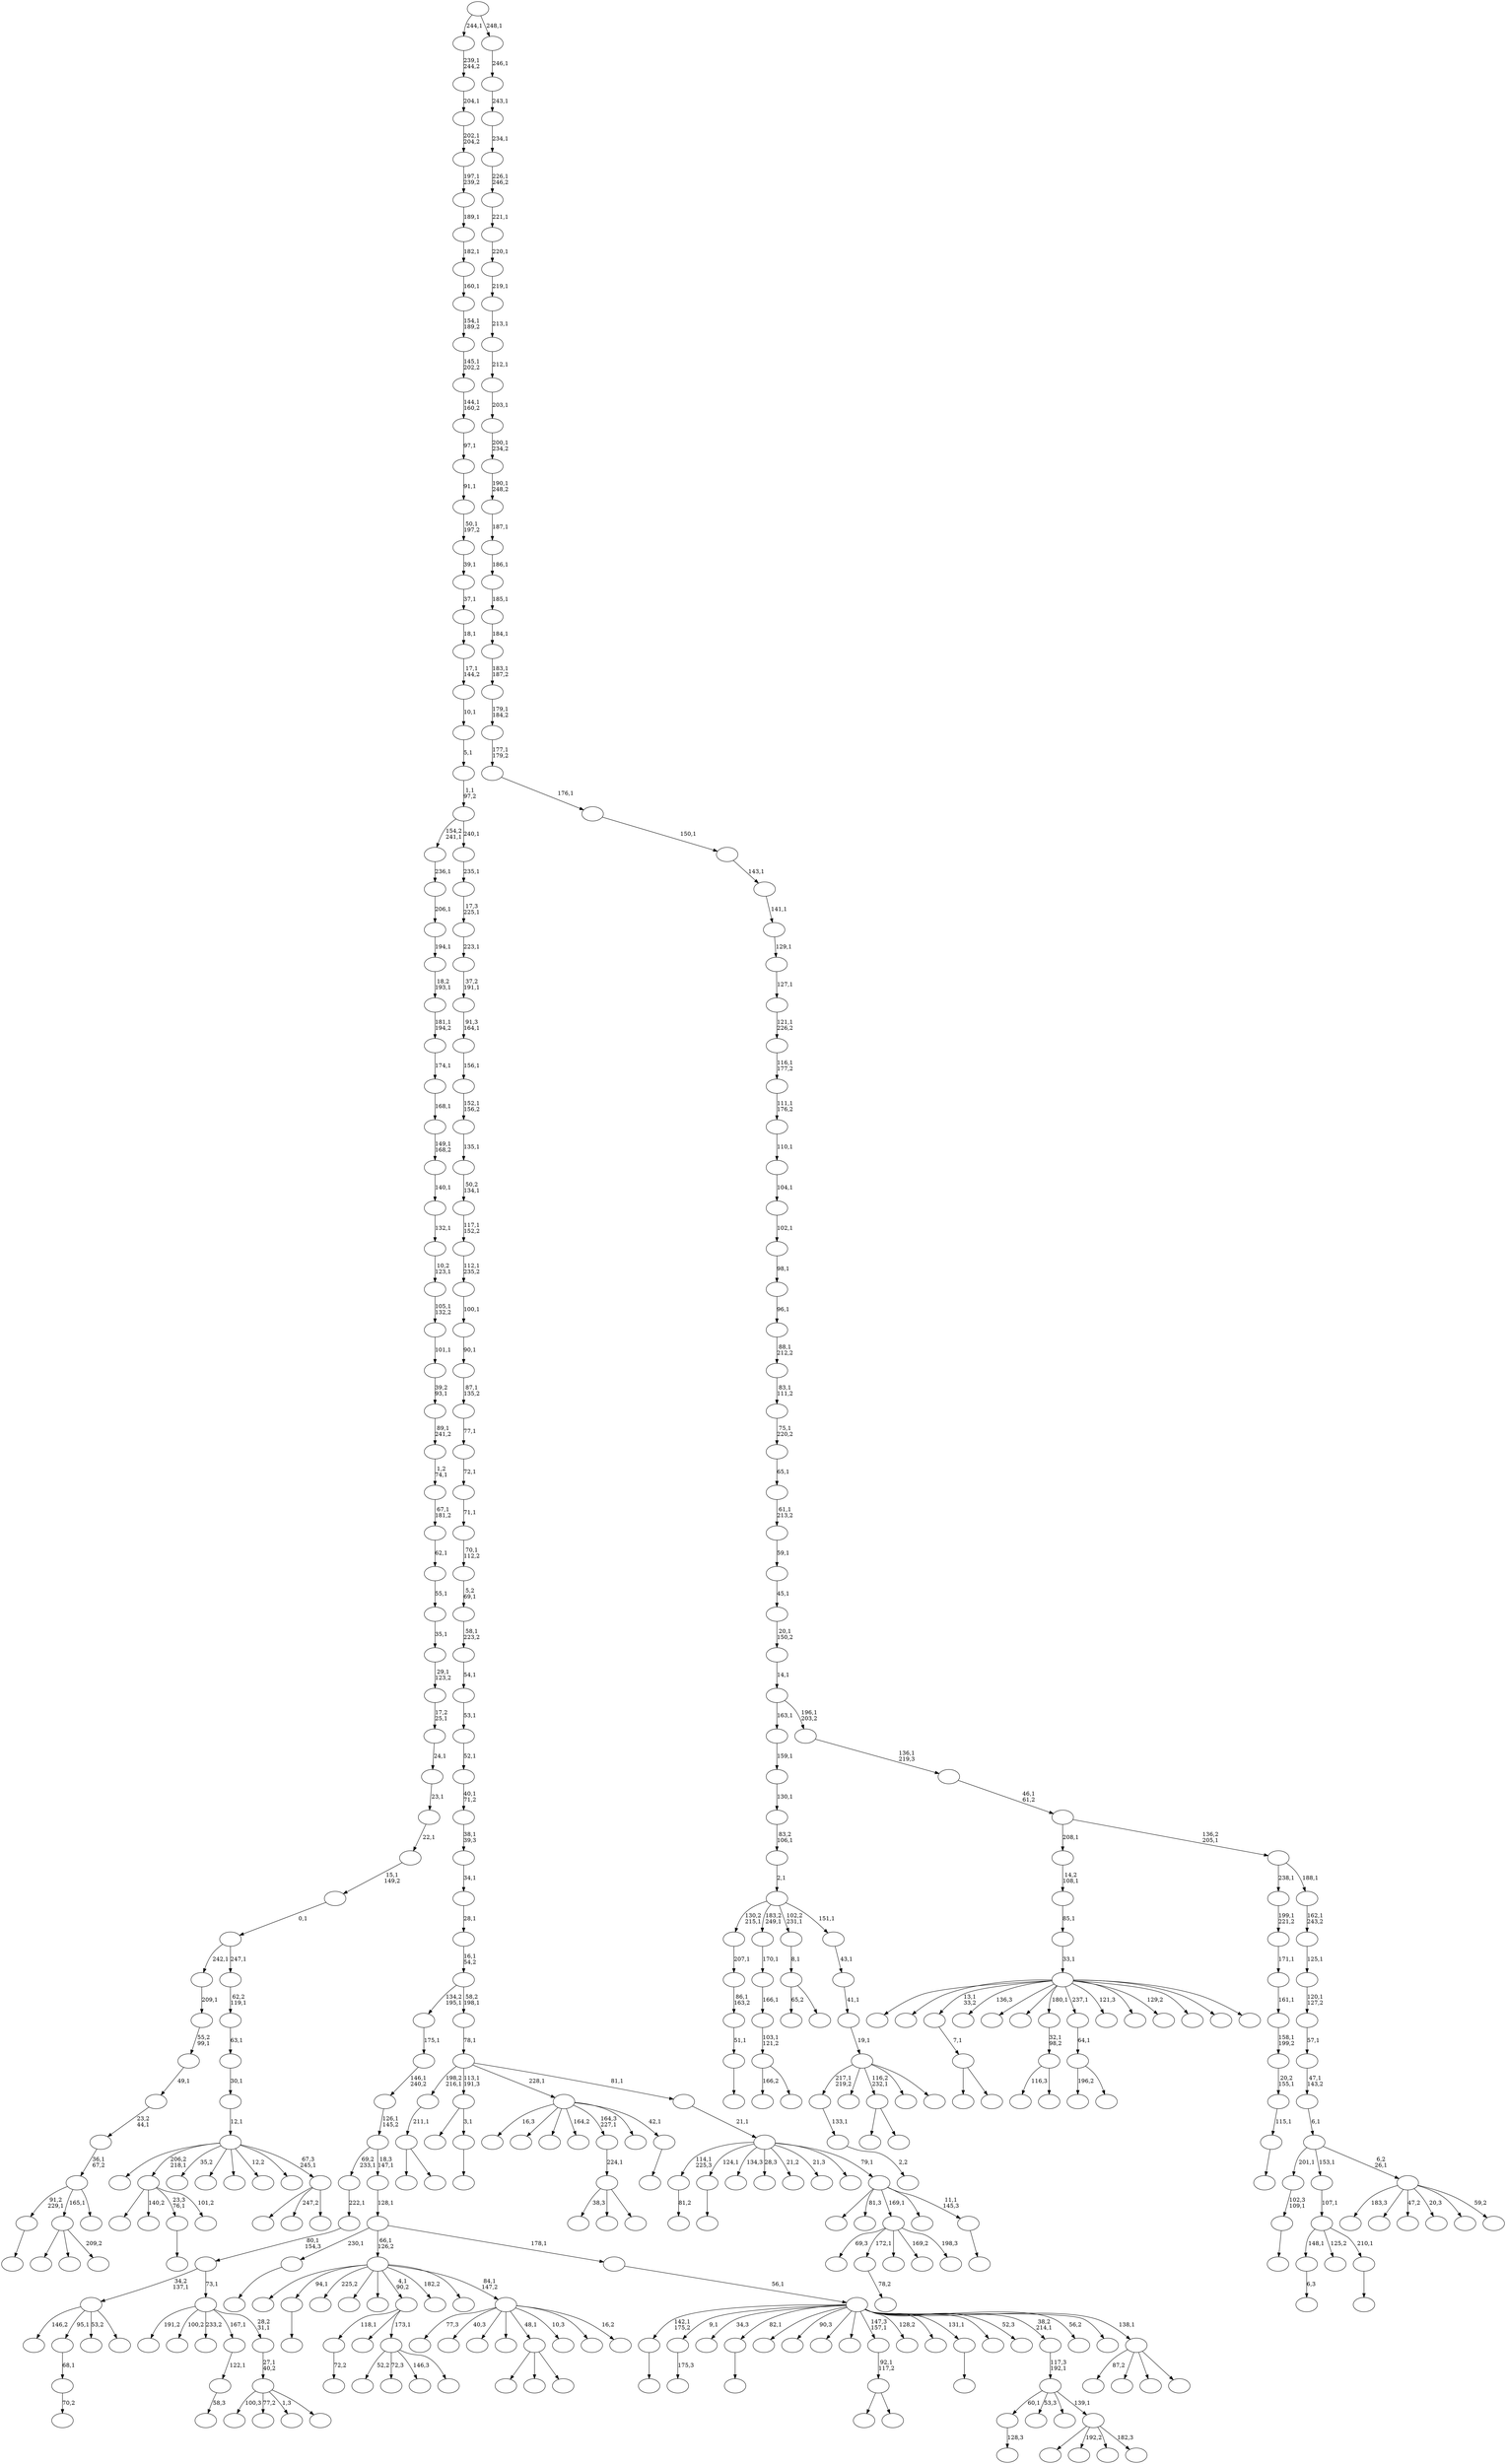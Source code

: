digraph T {
	400 [label=""]
	399 [label=""]
	398 [label=""]
	397 [label=""]
	396 [label=""]
	395 [label=""]
	394 [label=""]
	393 [label=""]
	392 [label=""]
	391 [label=""]
	390 [label=""]
	389 [label=""]
	388 [label=""]
	387 [label=""]
	386 [label=""]
	385 [label=""]
	384 [label=""]
	383 [label=""]
	382 [label=""]
	381 [label=""]
	380 [label=""]
	379 [label=""]
	378 [label=""]
	377 [label=""]
	376 [label=""]
	375 [label=""]
	374 [label=""]
	373 [label=""]
	372 [label=""]
	371 [label=""]
	370 [label=""]
	369 [label=""]
	368 [label=""]
	367 [label=""]
	366 [label=""]
	365 [label=""]
	364 [label=""]
	363 [label=""]
	362 [label=""]
	361 [label=""]
	360 [label=""]
	359 [label=""]
	358 [label=""]
	357 [label=""]
	356 [label=""]
	355 [label=""]
	354 [label=""]
	353 [label=""]
	352 [label=""]
	351 [label=""]
	350 [label=""]
	349 [label=""]
	348 [label=""]
	347 [label=""]
	346 [label=""]
	345 [label=""]
	344 [label=""]
	343 [label=""]
	342 [label=""]
	341 [label=""]
	340 [label=""]
	339 [label=""]
	338 [label=""]
	337 [label=""]
	336 [label=""]
	335 [label=""]
	334 [label=""]
	333 [label=""]
	332 [label=""]
	331 [label=""]
	330 [label=""]
	329 [label=""]
	328 [label=""]
	327 [label=""]
	326 [label=""]
	325 [label=""]
	324 [label=""]
	323 [label=""]
	322 [label=""]
	321 [label=""]
	320 [label=""]
	319 [label=""]
	318 [label=""]
	317 [label=""]
	316 [label=""]
	315 [label=""]
	314 [label=""]
	313 [label=""]
	312 [label=""]
	311 [label=""]
	310 [label=""]
	309 [label=""]
	308 [label=""]
	307 [label=""]
	306 [label=""]
	305 [label=""]
	304 [label=""]
	303 [label=""]
	302 [label=""]
	301 [label=""]
	300 [label=""]
	299 [label=""]
	298 [label=""]
	297 [label=""]
	296 [label=""]
	295 [label=""]
	294 [label=""]
	293 [label=""]
	292 [label=""]
	291 [label=""]
	290 [label=""]
	289 [label=""]
	288 [label=""]
	287 [label=""]
	286 [label=""]
	285 [label=""]
	284 [label=""]
	283 [label=""]
	282 [label=""]
	281 [label=""]
	280 [label=""]
	279 [label=""]
	278 [label=""]
	277 [label=""]
	276 [label=""]
	275 [label=""]
	274 [label=""]
	273 [label=""]
	272 [label=""]
	271 [label=""]
	270 [label=""]
	269 [label=""]
	268 [label=""]
	267 [label=""]
	266 [label=""]
	265 [label=""]
	264 [label=""]
	263 [label=""]
	262 [label=""]
	261 [label=""]
	260 [label=""]
	259 [label=""]
	258 [label=""]
	257 [label=""]
	256 [label=""]
	255 [label=""]
	254 [label=""]
	253 [label=""]
	252 [label=""]
	251 [label=""]
	250 [label=""]
	249 [label=""]
	248 [label=""]
	247 [label=""]
	246 [label=""]
	245 [label=""]
	244 [label=""]
	243 [label=""]
	242 [label=""]
	241 [label=""]
	240 [label=""]
	239 [label=""]
	238 [label=""]
	237 [label=""]
	236 [label=""]
	235 [label=""]
	234 [label=""]
	233 [label=""]
	232 [label=""]
	231 [label=""]
	230 [label=""]
	229 [label=""]
	228 [label=""]
	227 [label=""]
	226 [label=""]
	225 [label=""]
	224 [label=""]
	223 [label=""]
	222 [label=""]
	221 [label=""]
	220 [label=""]
	219 [label=""]
	218 [label=""]
	217 [label=""]
	216 [label=""]
	215 [label=""]
	214 [label=""]
	213 [label=""]
	212 [label=""]
	211 [label=""]
	210 [label=""]
	209 [label=""]
	208 [label=""]
	207 [label=""]
	206 [label=""]
	205 [label=""]
	204 [label=""]
	203 [label=""]
	202 [label=""]
	201 [label=""]
	200 [label=""]
	199 [label=""]
	198 [label=""]
	197 [label=""]
	196 [label=""]
	195 [label=""]
	194 [label=""]
	193 [label=""]
	192 [label=""]
	191 [label=""]
	190 [label=""]
	189 [label=""]
	188 [label=""]
	187 [label=""]
	186 [label=""]
	185 [label=""]
	184 [label=""]
	183 [label=""]
	182 [label=""]
	181 [label=""]
	180 [label=""]
	179 [label=""]
	178 [label=""]
	177 [label=""]
	176 [label=""]
	175 [label=""]
	174 [label=""]
	173 [label=""]
	172 [label=""]
	171 [label=""]
	170 [label=""]
	169 [label=""]
	168 [label=""]
	167 [label=""]
	166 [label=""]
	165 [label=""]
	164 [label=""]
	163 [label=""]
	162 [label=""]
	161 [label=""]
	160 [label=""]
	159 [label=""]
	158 [label=""]
	157 [label=""]
	156 [label=""]
	155 [label=""]
	154 [label=""]
	153 [label=""]
	152 [label=""]
	151 [label=""]
	150 [label=""]
	149 [label=""]
	148 [label=""]
	147 [label=""]
	146 [label=""]
	145 [label=""]
	144 [label=""]
	143 [label=""]
	142 [label=""]
	141 [label=""]
	140 [label=""]
	139 [label=""]
	138 [label=""]
	137 [label=""]
	136 [label=""]
	135 [label=""]
	134 [label=""]
	133 [label=""]
	132 [label=""]
	131 [label=""]
	130 [label=""]
	129 [label=""]
	128 [label=""]
	127 [label=""]
	126 [label=""]
	125 [label=""]
	124 [label=""]
	123 [label=""]
	122 [label=""]
	121 [label=""]
	120 [label=""]
	119 [label=""]
	118 [label=""]
	117 [label=""]
	116 [label=""]
	115 [label=""]
	114 [label=""]
	113 [label=""]
	112 [label=""]
	111 [label=""]
	110 [label=""]
	109 [label=""]
	108 [label=""]
	107 [label=""]
	106 [label=""]
	105 [label=""]
	104 [label=""]
	103 [label=""]
	102 [label=""]
	101 [label=""]
	100 [label=""]
	99 [label=""]
	98 [label=""]
	97 [label=""]
	96 [label=""]
	95 [label=""]
	94 [label=""]
	93 [label=""]
	92 [label=""]
	91 [label=""]
	90 [label=""]
	89 [label=""]
	88 [label=""]
	87 [label=""]
	86 [label=""]
	85 [label=""]
	84 [label=""]
	83 [label=""]
	82 [label=""]
	81 [label=""]
	80 [label=""]
	79 [label=""]
	78 [label=""]
	77 [label=""]
	76 [label=""]
	75 [label=""]
	74 [label=""]
	73 [label=""]
	72 [label=""]
	71 [label=""]
	70 [label=""]
	69 [label=""]
	68 [label=""]
	67 [label=""]
	66 [label=""]
	65 [label=""]
	64 [label=""]
	63 [label=""]
	62 [label=""]
	61 [label=""]
	60 [label=""]
	59 [label=""]
	58 [label=""]
	57 [label=""]
	56 [label=""]
	55 [label=""]
	54 [label=""]
	53 [label=""]
	52 [label=""]
	51 [label=""]
	50 [label=""]
	49 [label=""]
	48 [label=""]
	47 [label=""]
	46 [label=""]
	45 [label=""]
	44 [label=""]
	43 [label=""]
	42 [label=""]
	41 [label=""]
	40 [label=""]
	39 [label=""]
	38 [label=""]
	37 [label=""]
	36 [label=""]
	35 [label=""]
	34 [label=""]
	33 [label=""]
	32 [label=""]
	31 [label=""]
	30 [label=""]
	29 [label=""]
	28 [label=""]
	27 [label=""]
	26 [label=""]
	25 [label=""]
	24 [label=""]
	23 [label=""]
	22 [label=""]
	21 [label=""]
	20 [label=""]
	19 [label=""]
	18 [label=""]
	17 [label=""]
	16 [label=""]
	15 [label=""]
	14 [label=""]
	13 [label=""]
	12 [label=""]
	11 [label=""]
	10 [label=""]
	9 [label=""]
	8 [label=""]
	7 [label=""]
	6 [label=""]
	5 [label=""]
	4 [label=""]
	3 [label=""]
	2 [label=""]
	1 [label=""]
	0 [label=""]
	399 -> 400 [label=""]
	397 -> 398 [label=""]
	396 -> 397 [label="51,1"]
	395 -> 396 [label="86,1\n163,2"]
	394 -> 395 [label="207,1"]
	386 -> 387 [label="6,3"]
	380 -> 381 [label=""]
	379 -> 380 [label="115,1"]
	378 -> 379 [label="20,2\n155,1"]
	377 -> 378 [label="158,1\n199,2"]
	376 -> 377 [label="161,1"]
	375 -> 376 [label="171,1"]
	374 -> 375 [label="199,1\n221,2"]
	372 -> 383 [label=""]
	372 -> 373 [label=""]
	371 -> 372 [label="7,1"]
	369 -> 370 [label="175,3"]
	366 -> 367 [label="128,3"]
	363 -> 364 [label="81,2"]
	360 -> 361 [label=""]
	345 -> 346 [label=""]
	343 -> 344 [label="72,2"]
	341 -> 342 [label=""]
	337 -> 338 [label="70,2"]
	336 -> 337 [label="68,1"]
	333 -> 334 [label=""]
	332 -> 333 [label="102,3\n109,1"]
	330 -> 331 [label=""]
	320 -> 321 [label=""]
	317 -> 392 [label=""]
	317 -> 365 [label=""]
	317 -> 318 [label="209,2"]
	303 -> 360 [label="91,2\n229,1"]
	303 -> 317 [label="165,1"]
	303 -> 304 [label=""]
	302 -> 303 [label="36,1\n67,2"]
	301 -> 302 [label="23,2\n44,1"]
	300 -> 301 [label="49,1"]
	299 -> 300 [label="55,2\n99,1"]
	298 -> 299 [label="209,1"]
	296 -> 297 [label="78,2"]
	294 -> 295 [label="2,2"]
	293 -> 294 [label="133,1"]
	287 -> 384 [label="166,2"]
	287 -> 288 [label=""]
	286 -> 287 [label="103,1\n121,2"]
	285 -> 286 [label="166,1"]
	284 -> 285 [label="170,1"]
	276 -> 357 [label="116,3"]
	276 -> 277 [label=""]
	275 -> 276 [label="32,1\n98,2"]
	273 -> 307 [label=""]
	273 -> 274 [label=""]
	272 -> 273 [label="92,1\n117,2"]
	270 -> 390 [label="65,2"]
	270 -> 271 [label=""]
	269 -> 270 [label="8,1"]
	267 -> 385 [label="38,3"]
	267 -> 326 [label=""]
	267 -> 268 [label=""]
	266 -> 267 [label="224,1"]
	263 -> 352 [label="52,2"]
	263 -> 349 [label="72,3"]
	263 -> 280 [label="146,3"]
	263 -> 264 [label=""]
	262 -> 343 [label="118,1"]
	262 -> 315 [label=""]
	262 -> 263 [label="173,1"]
	260 -> 348 [label=""]
	260 -> 328 [label="140,2"]
	260 -> 320 [label="23,3\n76,1"]
	260 -> 261 [label="101,2"]
	250 -> 309 [label="196,2"]
	250 -> 251 [label=""]
	249 -> 250 [label="64,1"]
	247 -> 248 [label="58,3"]
	246 -> 247 [label="122,1"]
	242 -> 312 [label=""]
	242 -> 243 [label=""]
	241 -> 242 [label="211,1"]
	234 -> 235 [label=""]
	232 -> 351 [label=""]
	232 -> 347 [label=""]
	232 -> 233 [label=""]
	230 -> 368 [label="69,3"]
	230 -> 296 [label="172,1"]
	230 -> 291 [label=""]
	230 -> 259 [label="169,2"]
	230 -> 231 [label="198,3"]
	226 -> 313 [label=""]
	226 -> 227 [label=""]
	219 -> 220 [label=""]
	218 -> 329 [label=""]
	218 -> 219 [label="3,1"]
	214 -> 355 [label="146,2"]
	214 -> 336 [label="95,1"]
	214 -> 281 [label="53,2"]
	214 -> 215 [label=""]
	209 -> 210 [label=""]
	203 -> 255 [label="100,3"]
	203 -> 223 [label="77,2"]
	203 -> 207 [label="1,3"]
	203 -> 204 [label=""]
	202 -> 203 [label="27,1\n40,2"]
	201 -> 340 [label="191,2"]
	201 -> 258 [label="100,2"]
	201 -> 252 [label="233,2"]
	201 -> 246 [label="167,1"]
	201 -> 202 [label="28,2\n31,1"]
	200 -> 214 [label="34,2\n137,1"]
	200 -> 201 [label="73,1"]
	199 -> 200 [label="80,1\n154,3"]
	198 -> 199 [label="222,1"]
	195 -> 196 [label=""]
	194 -> 386 [label="148,1"]
	194 -> 314 [label="125,2"]
	194 -> 195 [label="210,1"]
	193 -> 194 [label="107,1"]
	188 -> 189 [label=""]
	187 -> 362 [label="16,3"]
	187 -> 354 [label=""]
	187 -> 350 [label=""]
	187 -> 324 [label="164,2"]
	187 -> 266 [label="164,3\n227,1"]
	187 -> 206 [label=""]
	187 -> 188 [label="42,1"]
	184 -> 293 [label="217,1\n219,2"]
	184 -> 283 [label=""]
	184 -> 226 [label="116,2\n232,1"]
	184 -> 217 [label=""]
	184 -> 185 [label=""]
	183 -> 184 [label="19,1"]
	182 -> 183 [label="41,1"]
	181 -> 182 [label="43,1"]
	180 -> 394 [label="130,2\n215,1"]
	180 -> 284 [label="183,2\n249,1"]
	180 -> 269 [label="102,2\n231,1"]
	180 -> 181 [label="151,1"]
	179 -> 180 [label="2,1"]
	178 -> 179 [label="83,2\n106,1"]
	177 -> 178 [label="130,1"]
	176 -> 177 [label="159,1"]
	174 -> 389 [label=""]
	174 -> 359 [label="192,2"]
	174 -> 278 [label=""]
	174 -> 175 [label="182,3"]
	173 -> 366 [label="60,1"]
	173 -> 358 [label="53,3"]
	173 -> 254 [label=""]
	173 -> 174 [label="139,1"]
	172 -> 173 [label="117,3\n192,1"]
	168 -> 391 [label=""]
	168 -> 388 [label=""]
	168 -> 371 [label="13,1\n33,2"]
	168 -> 335 [label="136,3"]
	168 -> 323 [label=""]
	168 -> 310 [label=""]
	168 -> 275 [label="180,1"]
	168 -> 249 [label="237,1"]
	168 -> 239 [label="121,3"]
	168 -> 237 [label=""]
	168 -> 229 [label="129,2"]
	168 -> 225 [label=""]
	168 -> 221 [label=""]
	168 -> 169 [label=""]
	167 -> 168 [label="33,1"]
	166 -> 167 [label="85,1"]
	165 -> 166 [label="14,2\n108,1"]
	161 -> 327 [label="77,3"]
	161 -> 319 [label="40,3"]
	161 -> 292 [label=""]
	161 -> 265 [label=""]
	161 -> 232 [label="48,1"]
	161 -> 222 [label="10,3"]
	161 -> 171 [label=""]
	161 -> 162 [label="16,2"]
	160 -> 353 [label=""]
	160 -> 345 [label="94,1"]
	160 -> 339 [label="225,2"]
	160 -> 325 [label=""]
	160 -> 305 [label=""]
	160 -> 262 [label="4,1\n90,2"]
	160 -> 240 [label="182,2"]
	160 -> 190 [label=""]
	160 -> 161 [label="84,1\n147,2"]
	158 -> 393 [label=""]
	158 -> 290 [label="247,2"]
	158 -> 159 [label=""]
	157 -> 311 [label=""]
	157 -> 260 [label="206,2\n218,1"]
	157 -> 257 [label="35,2"]
	157 -> 245 [label=""]
	157 -> 212 [label=""]
	157 -> 205 [label="12,2"]
	157 -> 186 [label=""]
	157 -> 158 [label="67,3\n245,1"]
	156 -> 157 [label="12,1"]
	155 -> 156 [label="30,1"]
	154 -> 155 [label="63,1"]
	153 -> 154 [label="62,2\n119,1"]
	152 -> 298 [label="242,1"]
	152 -> 153 [label="247,1"]
	151 -> 152 [label="0,1"]
	150 -> 151 [label="15,1\n149,2"]
	149 -> 150 [label="22,1"]
	148 -> 149 [label="23,1"]
	147 -> 148 [label="24,1"]
	146 -> 147 [label="17,2\n25,1"]
	145 -> 146 [label="29,1\n123,2"]
	144 -> 145 [label="35,1"]
	143 -> 144 [label="55,1"]
	142 -> 143 [label="62,1"]
	141 -> 142 [label="67,1\n181,2"]
	140 -> 141 [label="1,2\n74,1"]
	139 -> 140 [label="89,1\n241,2"]
	138 -> 139 [label="39,2\n93,1"]
	137 -> 138 [label="101,1"]
	136 -> 137 [label="105,1\n132,2"]
	135 -> 136 [label="10,2\n123,1"]
	134 -> 135 [label="132,1"]
	133 -> 134 [label="140,1"]
	132 -> 133 [label="149,1\n168,2"]
	131 -> 132 [label="168,1"]
	130 -> 131 [label="174,1"]
	129 -> 130 [label="181,1\n194,2"]
	128 -> 129 [label="18,2\n193,1"]
	127 -> 128 [label="194,1"]
	126 -> 127 [label="206,1"]
	125 -> 126 [label="236,1"]
	122 -> 306 [label="87,2"]
	122 -> 224 [label=""]
	122 -> 213 [label=""]
	122 -> 123 [label=""]
	121 -> 399 [label="142,1\n175,2"]
	121 -> 369 [label="9,1"]
	121 -> 356 [label="34,3"]
	121 -> 330 [label="82,1"]
	121 -> 322 [label=""]
	121 -> 316 [label="90,3"]
	121 -> 308 [label=""]
	121 -> 279 [label=""]
	121 -> 272 [label="147,3\n157,1"]
	121 -> 238 [label="128,2"]
	121 -> 216 [label=""]
	121 -> 209 [label="131,1"]
	121 -> 197 [label=""]
	121 -> 191 [label="52,3"]
	121 -> 172 [label="38,2\n214,1"]
	121 -> 163 [label="56,2"]
	121 -> 124 [label=""]
	121 -> 122 [label="138,1"]
	120 -> 121 [label="56,1"]
	119 -> 234 [label="230,1"]
	119 -> 160 [label="66,1\n126,2"]
	119 -> 120 [label="178,1"]
	118 -> 119 [label="128,1"]
	117 -> 198 [label="69,2\n233,1"]
	117 -> 118 [label="18,3\n147,1"]
	116 -> 117 [label="126,1\n145,2"]
	115 -> 116 [label="146,1\n240,2"]
	114 -> 115 [label="175,1"]
	112 -> 113 [label=""]
	111 -> 289 [label=""]
	111 -> 282 [label="81,3"]
	111 -> 230 [label="169,1"]
	111 -> 208 [label=""]
	111 -> 112 [label="11,1\n145,3"]
	110 -> 363 [label="114,1\n225,3"]
	110 -> 341 [label="124,1"]
	110 -> 244 [label="134,3"]
	110 -> 228 [label="28,3"]
	110 -> 211 [label="21,2"]
	110 -> 170 [label="21,3"]
	110 -> 164 [label=""]
	110 -> 111 [label="79,1"]
	109 -> 110 [label="21,1"]
	108 -> 241 [label="198,2\n216,1"]
	108 -> 218 [label="113,1\n191,3"]
	108 -> 187 [label="228,1"]
	108 -> 109 [label="81,1"]
	107 -> 108 [label="78,1"]
	106 -> 114 [label="134,2\n195,1"]
	106 -> 107 [label="58,2\n198,1"]
	105 -> 106 [label="16,1\n54,2"]
	104 -> 105 [label="28,1"]
	103 -> 104 [label="34,1"]
	102 -> 103 [label="38,1\n39,3"]
	101 -> 102 [label="40,1\n71,2"]
	100 -> 101 [label="52,1"]
	99 -> 100 [label="53,1"]
	98 -> 99 [label="54,1"]
	97 -> 98 [label="58,1\n223,2"]
	96 -> 97 [label="5,2\n69,1"]
	95 -> 96 [label="70,1\n112,2"]
	94 -> 95 [label="71,1"]
	93 -> 94 [label="72,1"]
	92 -> 93 [label="77,1"]
	91 -> 92 [label="87,1\n135,2"]
	90 -> 91 [label="90,1"]
	89 -> 90 [label="100,1"]
	88 -> 89 [label="112,1\n235,2"]
	87 -> 88 [label="117,1\n152,2"]
	86 -> 87 [label="50,2\n134,1"]
	85 -> 86 [label="135,1"]
	84 -> 85 [label="152,1\n156,2"]
	83 -> 84 [label="156,1"]
	82 -> 83 [label="91,3\n164,1"]
	81 -> 82 [label="37,2\n191,1"]
	80 -> 81 [label="223,1"]
	79 -> 80 [label="17,3\n225,1"]
	78 -> 79 [label="235,1"]
	77 -> 125 [label="154,2\n241,1"]
	77 -> 78 [label="240,1"]
	76 -> 77 [label="1,1\n97,2"]
	75 -> 76 [label="5,1"]
	74 -> 75 [label="10,1"]
	73 -> 74 [label="17,1\n144,2"]
	72 -> 73 [label="18,1"]
	71 -> 72 [label="37,1"]
	70 -> 71 [label="39,1"]
	69 -> 70 [label="50,1\n197,2"]
	68 -> 69 [label="91,1"]
	67 -> 68 [label="97,1"]
	66 -> 67 [label="144,1\n160,2"]
	65 -> 66 [label="145,1\n202,2"]
	64 -> 65 [label="154,1\n189,2"]
	63 -> 64 [label="160,1"]
	62 -> 63 [label="182,1"]
	61 -> 62 [label="189,1"]
	60 -> 61 [label="197,1\n239,2"]
	59 -> 60 [label="202,1\n204,2"]
	58 -> 59 [label="204,1"]
	57 -> 58 [label="239,1\n244,2"]
	55 -> 382 [label="183,3"]
	55 -> 256 [label=""]
	55 -> 253 [label="47,2"]
	55 -> 236 [label="20,3"]
	55 -> 192 [label=""]
	55 -> 56 [label="59,2"]
	54 -> 332 [label="201,1"]
	54 -> 193 [label="153,1"]
	54 -> 55 [label="6,2\n26,1"]
	53 -> 54 [label="6,1"]
	52 -> 53 [label="47,1\n143,2"]
	51 -> 52 [label="57,1"]
	50 -> 51 [label="120,1\n127,2"]
	49 -> 50 [label="125,1"]
	48 -> 49 [label="162,1\n243,2"]
	47 -> 374 [label="238,1"]
	47 -> 48 [label="188,1"]
	46 -> 165 [label="208,1"]
	46 -> 47 [label="136,2\n205,1"]
	45 -> 46 [label="46,1\n61,2"]
	44 -> 45 [label="136,1\n219,3"]
	43 -> 176 [label="163,1"]
	43 -> 44 [label="196,1\n203,2"]
	42 -> 43 [label="14,1"]
	41 -> 42 [label="20,1\n150,2"]
	40 -> 41 [label="45,1"]
	39 -> 40 [label="59,1"]
	38 -> 39 [label="61,1\n213,2"]
	37 -> 38 [label="65,1"]
	36 -> 37 [label="75,1\n220,2"]
	35 -> 36 [label="83,1\n111,2"]
	34 -> 35 [label="88,1\n212,2"]
	33 -> 34 [label="96,1"]
	32 -> 33 [label="98,1"]
	31 -> 32 [label="102,1"]
	30 -> 31 [label="104,1"]
	29 -> 30 [label="110,1"]
	28 -> 29 [label="111,1\n176,2"]
	27 -> 28 [label="116,1\n177,2"]
	26 -> 27 [label="121,1\n226,2"]
	25 -> 26 [label="127,1"]
	24 -> 25 [label="129,1"]
	23 -> 24 [label="141,1"]
	22 -> 23 [label="143,1"]
	21 -> 22 [label="150,1"]
	20 -> 21 [label="176,1"]
	19 -> 20 [label="177,1\n179,2"]
	18 -> 19 [label="179,1\n184,2"]
	17 -> 18 [label="183,1\n187,2"]
	16 -> 17 [label="184,1"]
	15 -> 16 [label="185,1"]
	14 -> 15 [label="186,1"]
	13 -> 14 [label="187,1"]
	12 -> 13 [label="190,1\n248,2"]
	11 -> 12 [label="200,1\n234,2"]
	10 -> 11 [label="203,1"]
	9 -> 10 [label="212,1"]
	8 -> 9 [label="213,1"]
	7 -> 8 [label="219,1"]
	6 -> 7 [label="220,1"]
	5 -> 6 [label="221,1"]
	4 -> 5 [label="226,1\n246,2"]
	3 -> 4 [label="234,1"]
	2 -> 3 [label="243,1"]
	1 -> 2 [label="246,1"]
	0 -> 57 [label="244,1"]
	0 -> 1 [label="248,1"]
}
